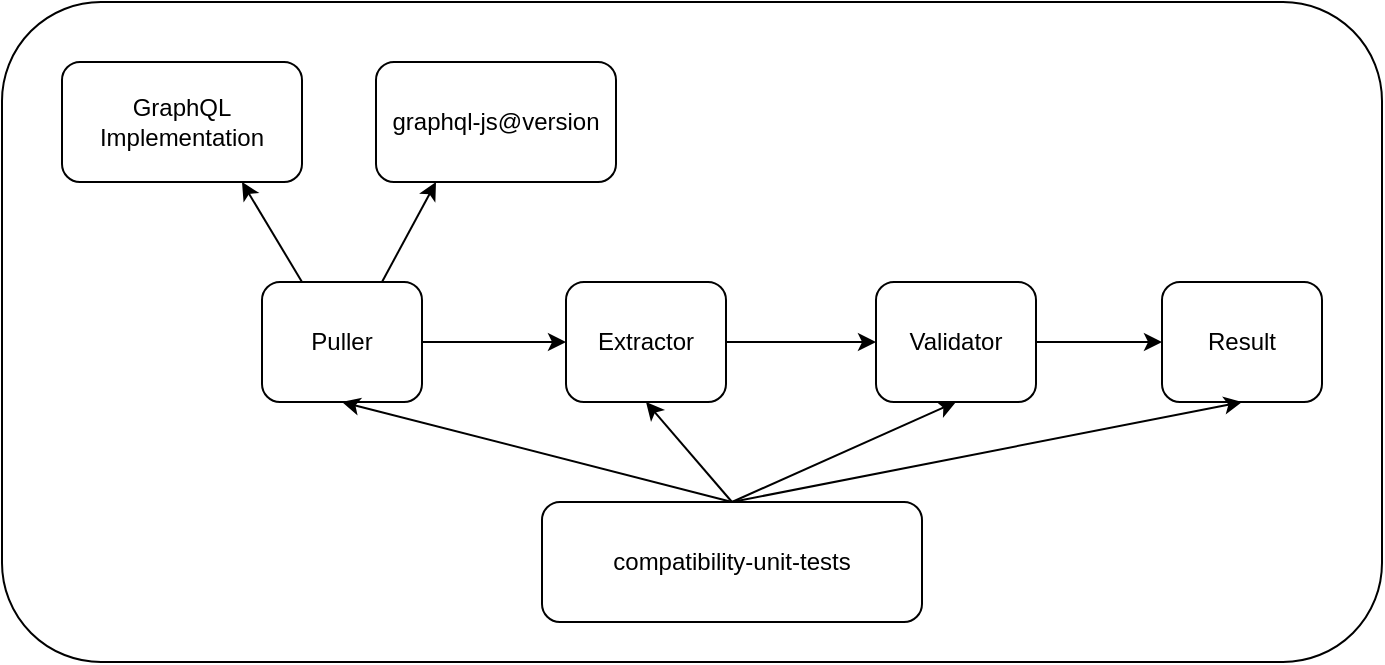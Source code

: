 <mxfile version="24.7.17">
  <diagram name="Page-1" id="pBuR_KWVbQw3b5ImkYgj">
    <mxGraphModel dx="794" dy="512" grid="1" gridSize="10" guides="1" tooltips="1" connect="1" arrows="1" fold="1" page="1" pageScale="1" pageWidth="850" pageHeight="1100" math="0" shadow="0">
      <root>
        <mxCell id="0" />
        <mxCell id="1" parent="0" />
        <mxCell id="irxakl2fvqJIJ8T-Fpj2-1" value="" style="rounded=1;whiteSpace=wrap;html=1;fillColor=none;" parent="1" vertex="1">
          <mxGeometry x="100" y="150" width="690" height="330" as="geometry" />
        </mxCell>
        <mxCell id="irxakl2fvqJIJ8T-Fpj2-2" value="graphql-js@version" style="rounded=1;whiteSpace=wrap;html=1;" parent="1" vertex="1">
          <mxGeometry x="287" y="180" width="120" height="60" as="geometry" />
        </mxCell>
        <mxCell id="irxakl2fvqJIJ8T-Fpj2-3" value="GraphQL Implementation" style="rounded=1;whiteSpace=wrap;html=1;" parent="1" vertex="1">
          <mxGeometry x="130" y="180" width="120" height="60" as="geometry" />
        </mxCell>
        <mxCell id="irxakl2fvqJIJ8T-Fpj2-4" value="compatibility-unit-tests" style="rounded=1;whiteSpace=wrap;html=1;" parent="1" vertex="1">
          <mxGeometry x="370" y="400" width="190" height="60" as="geometry" />
        </mxCell>
        <mxCell id="irxakl2fvqJIJ8T-Fpj2-5" value="" style="endArrow=classic;html=1;rounded=0;entryX=0.25;entryY=1;entryDx=0;entryDy=0;exitX=0.75;exitY=0;exitDx=0;exitDy=0;" parent="1" source="irxakl2fvqJIJ8T-Fpj2-7" target="irxakl2fvqJIJ8T-Fpj2-2" edge="1">
          <mxGeometry width="50" height="50" relative="1" as="geometry">
            <mxPoint x="350" y="310" as="sourcePoint" />
            <mxPoint x="400" y="260" as="targetPoint" />
          </mxGeometry>
        </mxCell>
        <mxCell id="irxakl2fvqJIJ8T-Fpj2-6" value="" style="endArrow=classic;html=1;rounded=0;entryX=0.75;entryY=1;entryDx=0;entryDy=0;exitX=0.25;exitY=0;exitDx=0;exitDy=0;" parent="1" source="irxakl2fvqJIJ8T-Fpj2-7" target="irxakl2fvqJIJ8T-Fpj2-3" edge="1">
          <mxGeometry width="50" height="50" relative="1" as="geometry">
            <mxPoint x="202" y="380" as="sourcePoint" />
            <mxPoint x="250" y="290" as="targetPoint" />
          </mxGeometry>
        </mxCell>
        <mxCell id="irxakl2fvqJIJ8T-Fpj2-7" value="Puller" style="rounded=1;whiteSpace=wrap;html=1;" parent="1" vertex="1">
          <mxGeometry x="230" y="290" width="80" height="60" as="geometry" />
        </mxCell>
        <mxCell id="irxakl2fvqJIJ8T-Fpj2-8" value="Extractor" style="rounded=1;whiteSpace=wrap;html=1;" parent="1" vertex="1">
          <mxGeometry x="382" y="290" width="80" height="60" as="geometry" />
        </mxCell>
        <mxCell id="irxakl2fvqJIJ8T-Fpj2-11" value="Validator" style="rounded=1;whiteSpace=wrap;html=1;" parent="1" vertex="1">
          <mxGeometry x="537" y="290" width="80" height="60" as="geometry" />
        </mxCell>
        <mxCell id="irxakl2fvqJIJ8T-Fpj2-12" value="Result" style="rounded=1;whiteSpace=wrap;html=1;" parent="1" vertex="1">
          <mxGeometry x="680" y="290" width="80" height="60" as="geometry" />
        </mxCell>
        <mxCell id="irxakl2fvqJIJ8T-Fpj2-13" value="" style="endArrow=classic;html=1;rounded=0;entryX=0;entryY=0.5;entryDx=0;entryDy=0;exitX=1;exitY=0.5;exitDx=0;exitDy=0;" parent="1" source="irxakl2fvqJIJ8T-Fpj2-7" target="irxakl2fvqJIJ8T-Fpj2-8" edge="1">
          <mxGeometry width="50" height="50" relative="1" as="geometry">
            <mxPoint x="490" y="360" as="sourcePoint" />
            <mxPoint x="540" y="310" as="targetPoint" />
          </mxGeometry>
        </mxCell>
        <mxCell id="irxakl2fvqJIJ8T-Fpj2-14" value="" style="endArrow=classic;html=1;rounded=0;entryX=0;entryY=0.5;entryDx=0;entryDy=0;exitX=1;exitY=0.5;exitDx=0;exitDy=0;" parent="1" source="irxakl2fvqJIJ8T-Fpj2-8" target="irxakl2fvqJIJ8T-Fpj2-11" edge="1">
          <mxGeometry width="50" height="50" relative="1" as="geometry">
            <mxPoint x="540" y="320" as="sourcePoint" />
            <mxPoint x="470" y="319.5" as="targetPoint" />
          </mxGeometry>
        </mxCell>
        <mxCell id="irxakl2fvqJIJ8T-Fpj2-15" value="" style="endArrow=classic;html=1;rounded=0;entryX=0;entryY=0.5;entryDx=0;entryDy=0;exitX=1;exitY=0.5;exitDx=0;exitDy=0;" parent="1" source="irxakl2fvqJIJ8T-Fpj2-11" target="irxakl2fvqJIJ8T-Fpj2-12" edge="1">
          <mxGeometry width="50" height="50" relative="1" as="geometry">
            <mxPoint x="565" y="330" as="sourcePoint" />
            <mxPoint x="480" y="330" as="targetPoint" />
          </mxGeometry>
        </mxCell>
        <mxCell id="irxakl2fvqJIJ8T-Fpj2-16" value="" style="endArrow=classic;html=1;rounded=0;entryX=0.5;entryY=1;entryDx=0;entryDy=0;exitX=0.5;exitY=0;exitDx=0;exitDy=0;" parent="1" source="irxakl2fvqJIJ8T-Fpj2-4" target="irxakl2fvqJIJ8T-Fpj2-7" edge="1">
          <mxGeometry width="50" height="50" relative="1" as="geometry">
            <mxPoint x="420" y="300" as="sourcePoint" />
            <mxPoint x="470" y="250" as="targetPoint" />
          </mxGeometry>
        </mxCell>
        <mxCell id="irxakl2fvqJIJ8T-Fpj2-19" value="" style="endArrow=classic;html=1;rounded=0;entryX=0.5;entryY=1;entryDx=0;entryDy=0;exitX=0.5;exitY=0;exitDx=0;exitDy=0;" parent="1" source="irxakl2fvqJIJ8T-Fpj2-4" target="irxakl2fvqJIJ8T-Fpj2-8" edge="1">
          <mxGeometry width="50" height="50" relative="1" as="geometry">
            <mxPoint x="475" y="410" as="sourcePoint" />
            <mxPoint x="280" y="360" as="targetPoint" />
          </mxGeometry>
        </mxCell>
        <mxCell id="irxakl2fvqJIJ8T-Fpj2-21" value="" style="endArrow=classic;html=1;rounded=0;entryX=0.5;entryY=1;entryDx=0;entryDy=0;exitX=0.5;exitY=0;exitDx=0;exitDy=0;" parent="1" source="irxakl2fvqJIJ8T-Fpj2-4" target="irxakl2fvqJIJ8T-Fpj2-11" edge="1">
          <mxGeometry width="50" height="50" relative="1" as="geometry">
            <mxPoint x="380" y="360" as="sourcePoint" />
            <mxPoint x="430" y="310" as="targetPoint" />
          </mxGeometry>
        </mxCell>
        <mxCell id="irxakl2fvqJIJ8T-Fpj2-22" value="" style="endArrow=classic;html=1;rounded=0;entryX=0.5;entryY=1;entryDx=0;entryDy=0;exitX=0.5;exitY=0;exitDx=0;exitDy=0;" parent="1" source="irxakl2fvqJIJ8T-Fpj2-4" target="irxakl2fvqJIJ8T-Fpj2-12" edge="1">
          <mxGeometry width="50" height="50" relative="1" as="geometry">
            <mxPoint x="475" y="410" as="sourcePoint" />
            <mxPoint x="587" y="360" as="targetPoint" />
          </mxGeometry>
        </mxCell>
      </root>
    </mxGraphModel>
  </diagram>
</mxfile>
